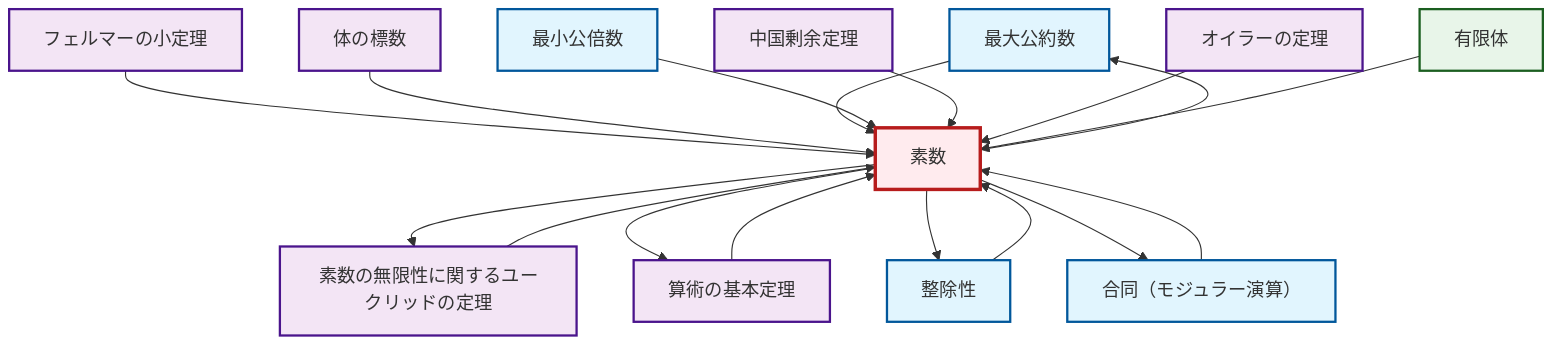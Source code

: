 graph TD
    classDef definition fill:#e1f5fe,stroke:#01579b,stroke-width:2px
    classDef theorem fill:#f3e5f5,stroke:#4a148c,stroke-width:2px
    classDef axiom fill:#fff3e0,stroke:#e65100,stroke-width:2px
    classDef example fill:#e8f5e9,stroke:#1b5e20,stroke-width:2px
    classDef current fill:#ffebee,stroke:#b71c1c,stroke-width:3px
    def-gcd["最大公約数"]:::definition
    thm-fundamental-arithmetic["算術の基本定理"]:::theorem
    def-congruence["合同（モジュラー演算）"]:::definition
    thm-field-characteristic["体の標数"]:::theorem
    thm-euler["オイラーの定理"]:::theorem
    def-prime["素数"]:::definition
    def-divisibility["整除性"]:::definition
    thm-euclid-infinitude-primes["素数の無限性に関するユークリッドの定理"]:::theorem
    ex-finite-field["有限体"]:::example
    thm-chinese-remainder["中国剰余定理"]:::theorem
    thm-fermat-little["フェルマーの小定理"]:::theorem
    def-lcm["最小公倍数"]:::definition
    thm-fermat-little --> def-prime
    thm-fundamental-arithmetic --> def-prime
    thm-field-characteristic --> def-prime
    def-prime --> thm-euclid-infinitude-primes
    def-divisibility --> def-prime
    def-gcd --> def-prime
    def-prime --> thm-fundamental-arithmetic
    def-lcm --> def-prime
    thm-euclid-infinitude-primes --> def-prime
    thm-chinese-remainder --> def-prime
    thm-euler --> def-prime
    def-congruence --> def-prime
    def-prime --> def-divisibility
    def-prime --> def-gcd
    def-prime --> def-congruence
    ex-finite-field --> def-prime
    class def-prime current